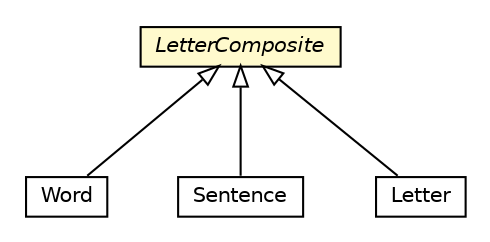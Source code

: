 #!/usr/local/bin/dot
#
# Class diagram 
# Generated by UMLGraph version 5.1 (http://www.umlgraph.org/)
#

digraph G {
	edge [fontname="Helvetica",fontsize=10,labelfontname="Helvetica",labelfontsize=10];
	node [fontname="Helvetica",fontsize=10,shape=plaintext];
	nodesep=0.25;
	ranksep=0.5;
	// com.iluwatar.composite.Word
	c30 [label=<<table title="com.iluwatar.composite.Word" border="0" cellborder="1" cellspacing="0" cellpadding="2" port="p" href="./Word.html">
		<tr><td><table border="0" cellspacing="0" cellpadding="1">
<tr><td align="center" balign="center"> Word </td></tr>
		</table></td></tr>
		</table>>, fontname="Helvetica", fontcolor="black", fontsize=10.0];
	// com.iluwatar.composite.Sentence
	c31 [label=<<table title="com.iluwatar.composite.Sentence" border="0" cellborder="1" cellspacing="0" cellpadding="2" port="p" href="./Sentence.html">
		<tr><td><table border="0" cellspacing="0" cellpadding="1">
<tr><td align="center" balign="center"> Sentence </td></tr>
		</table></td></tr>
		</table>>, fontname="Helvetica", fontcolor="black", fontsize=10.0];
	// com.iluwatar.composite.LetterComposite
	c33 [label=<<table title="com.iluwatar.composite.LetterComposite" border="0" cellborder="1" cellspacing="0" cellpadding="2" port="p" bgcolor="lemonChiffon" href="./LetterComposite.html">
		<tr><td><table border="0" cellspacing="0" cellpadding="1">
<tr><td align="center" balign="center"><font face="Helvetica-Oblique"> LetterComposite </font></td></tr>
		</table></td></tr>
		</table>>, fontname="Helvetica", fontcolor="black", fontsize=10.0];
	// com.iluwatar.composite.Letter
	c34 [label=<<table title="com.iluwatar.composite.Letter" border="0" cellborder="1" cellspacing="0" cellpadding="2" port="p" href="./Letter.html">
		<tr><td><table border="0" cellspacing="0" cellpadding="1">
<tr><td align="center" balign="center"> Letter </td></tr>
		</table></td></tr>
		</table>>, fontname="Helvetica", fontcolor="black", fontsize=10.0];
	//com.iluwatar.composite.Word extends com.iluwatar.composite.LetterComposite
	c33:p -> c30:p [dir=back,arrowtail=empty];
	//com.iluwatar.composite.Sentence extends com.iluwatar.composite.LetterComposite
	c33:p -> c31:p [dir=back,arrowtail=empty];
	//com.iluwatar.composite.Letter extends com.iluwatar.composite.LetterComposite
	c33:p -> c34:p [dir=back,arrowtail=empty];
}

